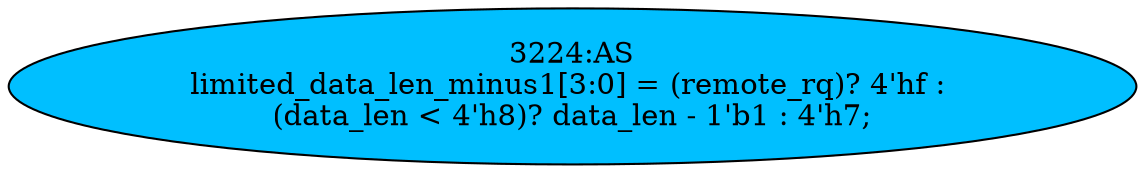 strict digraph "" {
	node [label="\N"];
	"3224:AS"	 [ast="<pyverilog.vparser.ast.Assign object at 0x7f44f693e6d0>",
		def_var="['limited_data_len_minus1']",
		fillcolor=deepskyblue,
		label="3224:AS
limited_data_len_minus1[3:0] = (remote_rq)? 4'hf : 
(data_len < 4'h8)? data_len - 1'b1 : 4'h7;",
		statements="[]",
		style=filled,
		typ=Assign,
		use_var="['remote_rq', 'data_len', 'data_len']"];
}
